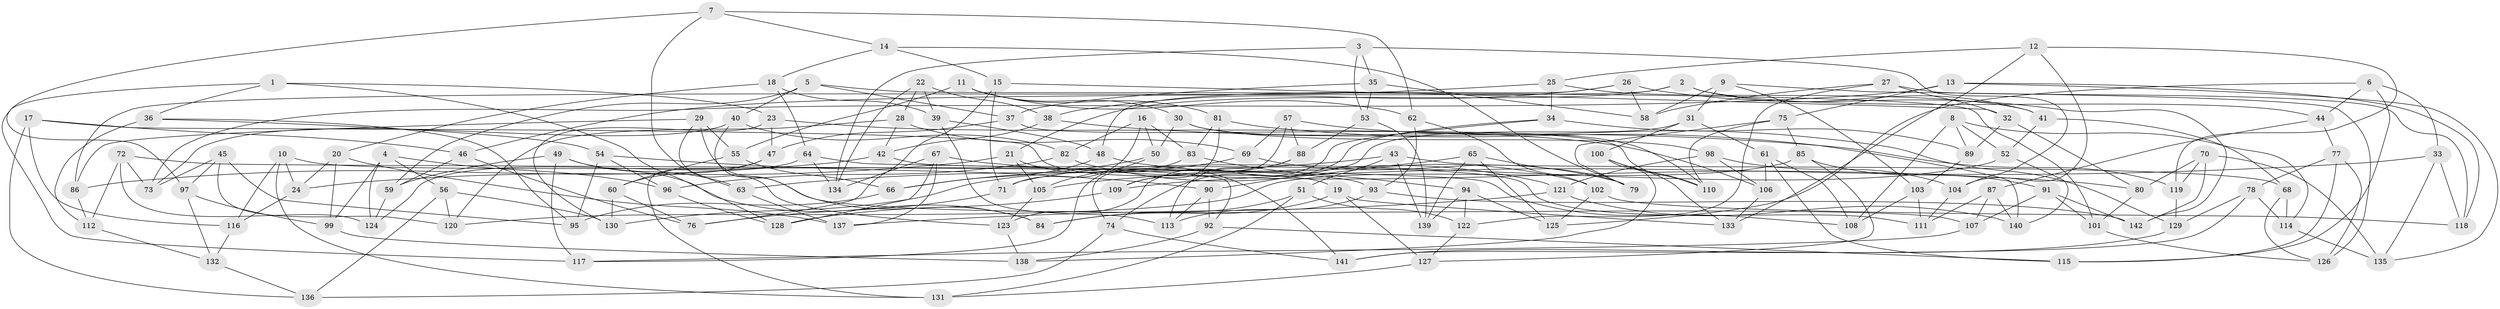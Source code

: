// Generated by graph-tools (version 1.1) at 2025/11/02/27/25 16:11:46]
// undirected, 142 vertices, 284 edges
graph export_dot {
graph [start="1"]
  node [color=gray90,style=filled];
  1;
  2;
  3;
  4;
  5;
  6;
  7;
  8;
  9;
  10;
  11;
  12;
  13;
  14;
  15;
  16;
  17;
  18;
  19;
  20;
  21;
  22;
  23;
  24;
  25;
  26;
  27;
  28;
  29;
  30;
  31;
  32;
  33;
  34;
  35;
  36;
  37;
  38;
  39;
  40;
  41;
  42;
  43;
  44;
  45;
  46;
  47;
  48;
  49;
  50;
  51;
  52;
  53;
  54;
  55;
  56;
  57;
  58;
  59;
  60;
  61;
  62;
  63;
  64;
  65;
  66;
  67;
  68;
  69;
  70;
  71;
  72;
  73;
  74;
  75;
  76;
  77;
  78;
  79;
  80;
  81;
  82;
  83;
  84;
  85;
  86;
  87;
  88;
  89;
  90;
  91;
  92;
  93;
  94;
  95;
  96;
  97;
  98;
  99;
  100;
  101;
  102;
  103;
  104;
  105;
  106;
  107;
  108;
  109;
  110;
  111;
  112;
  113;
  114;
  115;
  116;
  117;
  118;
  119;
  120;
  121;
  122;
  123;
  124;
  125;
  126;
  127;
  128;
  129;
  130;
  131;
  132;
  133;
  134;
  135;
  136;
  137;
  138;
  139;
  140;
  141;
  142;
  1 -- 36;
  1 -- 117;
  1 -- 23;
  1 -- 128;
  2 -- 86;
  2 -- 21;
  2 -- 41;
  2 -- 44;
  3 -- 134;
  3 -- 53;
  3 -- 104;
  3 -- 35;
  4 -- 96;
  4 -- 124;
  4 -- 99;
  4 -- 56;
  5 -- 101;
  5 -- 37;
  5 -- 59;
  5 -- 40;
  6 -- 33;
  6 -- 115;
  6 -- 125;
  6 -- 44;
  7 -- 14;
  7 -- 63;
  7 -- 62;
  7 -- 97;
  8 -- 89;
  8 -- 114;
  8 -- 52;
  8 -- 108;
  9 -- 31;
  9 -- 58;
  9 -- 126;
  9 -- 103;
  10 -- 93;
  10 -- 24;
  10 -- 131;
  10 -- 116;
  11 -- 62;
  11 -- 30;
  11 -- 55;
  11 -- 81;
  12 -- 119;
  12 -- 133;
  12 -- 25;
  12 -- 104;
  13 -- 73;
  13 -- 118;
  13 -- 75;
  13 -- 135;
  14 -- 79;
  14 -- 18;
  14 -- 15;
  15 -- 71;
  15 -- 32;
  15 -- 76;
  16 -- 83;
  16 -- 82;
  16 -- 50;
  16 -- 71;
  17 -- 116;
  17 -- 19;
  17 -- 136;
  17 -- 46;
  18 -- 64;
  18 -- 20;
  18 -- 39;
  19 -- 133;
  19 -- 84;
  19 -- 127;
  20 -- 99;
  20 -- 24;
  20 -- 137;
  21 -- 141;
  21 -- 24;
  21 -- 105;
  22 -- 39;
  22 -- 38;
  22 -- 28;
  22 -- 134;
  23 -- 130;
  23 -- 47;
  23 -- 106;
  24 -- 116;
  25 -- 46;
  25 -- 34;
  25 -- 41;
  26 -- 58;
  26 -- 142;
  26 -- 48;
  26 -- 38;
  27 -- 118;
  27 -- 58;
  27 -- 32;
  27 -- 122;
  28 -- 69;
  28 -- 42;
  28 -- 120;
  29 -- 123;
  29 -- 55;
  29 -- 86;
  29 -- 107;
  30 -- 98;
  30 -- 50;
  30 -- 110;
  31 -- 61;
  31 -- 90;
  31 -- 100;
  32 -- 89;
  32 -- 80;
  33 -- 109;
  33 -- 135;
  33 -- 118;
  34 -- 123;
  34 -- 74;
  34 -- 89;
  35 -- 53;
  35 -- 37;
  35 -- 58;
  36 -- 95;
  36 -- 112;
  36 -- 54;
  37 -- 47;
  37 -- 110;
  38 -- 119;
  38 -- 42;
  39 -- 113;
  39 -- 48;
  40 -- 84;
  40 -- 82;
  40 -- 73;
  41 -- 52;
  41 -- 68;
  42 -- 86;
  42 -- 111;
  43 -- 63;
  43 -- 51;
  43 -- 68;
  43 -- 139;
  44 -- 77;
  44 -- 87;
  45 -- 120;
  45 -- 73;
  45 -- 97;
  45 -- 95;
  46 -- 76;
  46 -- 59;
  47 -- 131;
  47 -- 60;
  48 -- 66;
  48 -- 121;
  49 -- 117;
  49 -- 63;
  49 -- 84;
  49 -- 59;
  50 -- 105;
  50 -- 66;
  51 -- 131;
  51 -- 122;
  51 -- 84;
  52 -- 140;
  52 -- 71;
  53 -- 88;
  53 -- 139;
  54 -- 95;
  54 -- 90;
  54 -- 96;
  55 -- 60;
  55 -- 66;
  56 -- 136;
  56 -- 130;
  56 -- 120;
  57 -- 69;
  57 -- 74;
  57 -- 129;
  57 -- 88;
  59 -- 124;
  60 -- 130;
  60 -- 76;
  61 -- 106;
  61 -- 115;
  61 -- 108;
  62 -- 102;
  62 -- 93;
  63 -- 137;
  64 -- 124;
  64 -- 92;
  64 -- 134;
  65 -- 105;
  65 -- 79;
  65 -- 139;
  65 -- 125;
  66 -- 95;
  67 -- 137;
  67 -- 134;
  67 -- 80;
  67 -- 128;
  68 -- 126;
  68 -- 114;
  69 -- 79;
  69 -- 130;
  70 -- 142;
  70 -- 135;
  70 -- 119;
  70 -- 80;
  71 -- 76;
  72 -- 73;
  72 -- 112;
  72 -- 108;
  72 -- 124;
  74 -- 136;
  74 -- 141;
  75 -- 85;
  75 -- 110;
  75 -- 79;
  77 -- 126;
  77 -- 78;
  77 -- 115;
  78 -- 114;
  78 -- 129;
  78 -- 141;
  80 -- 101;
  81 -- 140;
  81 -- 109;
  81 -- 83;
  82 -- 96;
  82 -- 102;
  83 -- 117;
  83 -- 94;
  85 -- 120;
  85 -- 91;
  85 -- 127;
  86 -- 112;
  87 -- 140;
  87 -- 111;
  87 -- 107;
  88 -- 113;
  88 -- 109;
  89 -- 103;
  90 -- 92;
  90 -- 113;
  91 -- 107;
  91 -- 142;
  91 -- 101;
  92 -- 138;
  92 -- 115;
  93 -- 142;
  93 -- 113;
  94 -- 122;
  94 -- 125;
  94 -- 139;
  96 -- 128;
  97 -- 99;
  97 -- 132;
  98 -- 121;
  98 -- 104;
  98 -- 106;
  99 -- 138;
  100 -- 138;
  100 -- 133;
  100 -- 110;
  101 -- 126;
  102 -- 118;
  102 -- 125;
  103 -- 111;
  103 -- 108;
  104 -- 111;
  105 -- 123;
  106 -- 133;
  107 -- 117;
  109 -- 128;
  112 -- 132;
  114 -- 135;
  116 -- 132;
  119 -- 129;
  121 -- 137;
  121 -- 140;
  122 -- 127;
  123 -- 138;
  127 -- 131;
  129 -- 141;
  132 -- 136;
}
